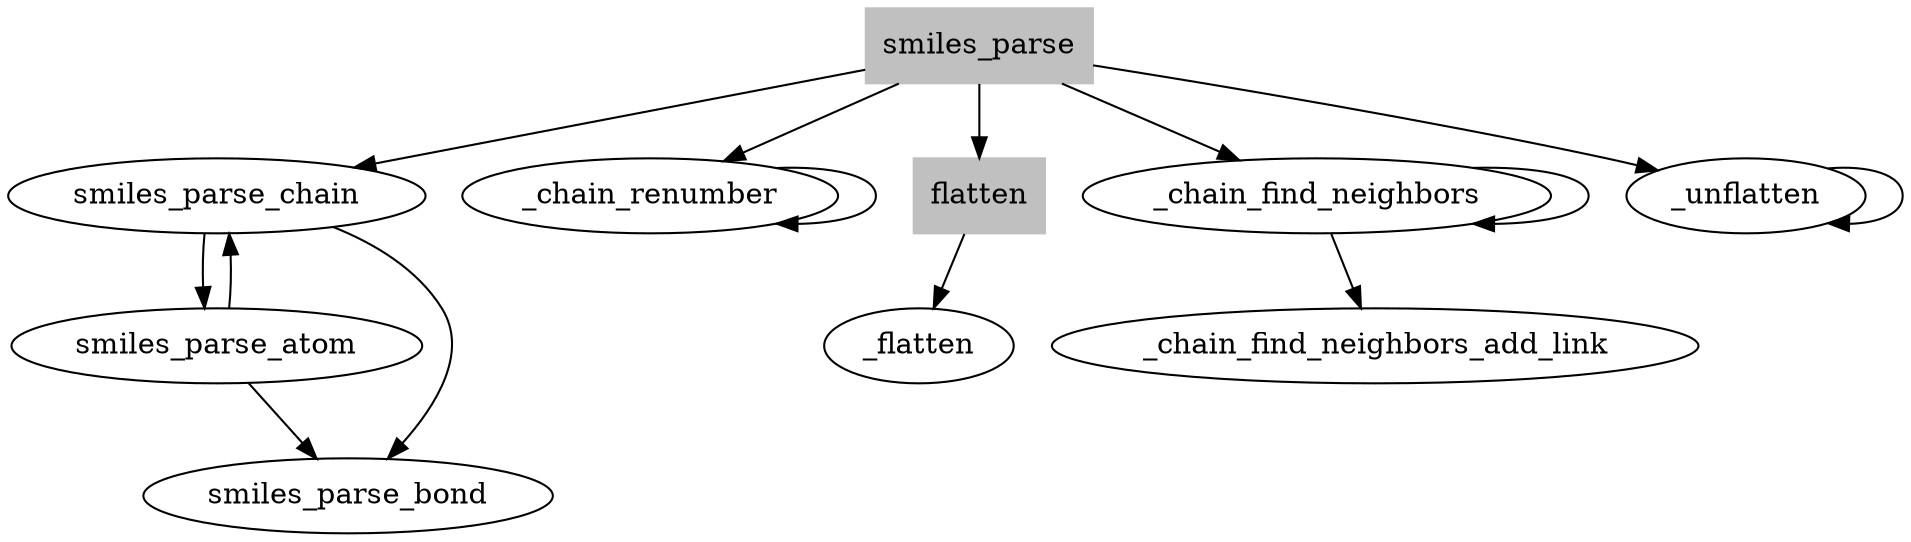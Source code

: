 digraph G {
    smiles_parse -> smiles_parse_chain;
    smiles_parse -> _chain_renumber;
    smiles_parse -> flatten;
    smiles_parse -> _chain_find_neighbors;
    smiles_parse -> _unflatten;
    
    smiles_parse_chain -> smiles_parse_atom;
    smiles_parse_chain -> smiles_parse_bond;
    
    smiles_parse_atom -> smiles_parse_chain;
    smiles_parse_atom -> smiles_parse_bond;
    
    _chain_renumber -> _chain_renumber;
    
    flatten -> _flatten;
    
    _chain_find_neighbors -> _chain_find_neighbors_add_link;
    _chain_find_neighbors -> _chain_find_neighbors;
    
    _unflatten -> _unflatten;
    
    
    smiles_parse [shape="rectangle", style="filled", color="grey"];
    flatten [shape="rectangle", style="filled", color="grey"];
    
    
}

